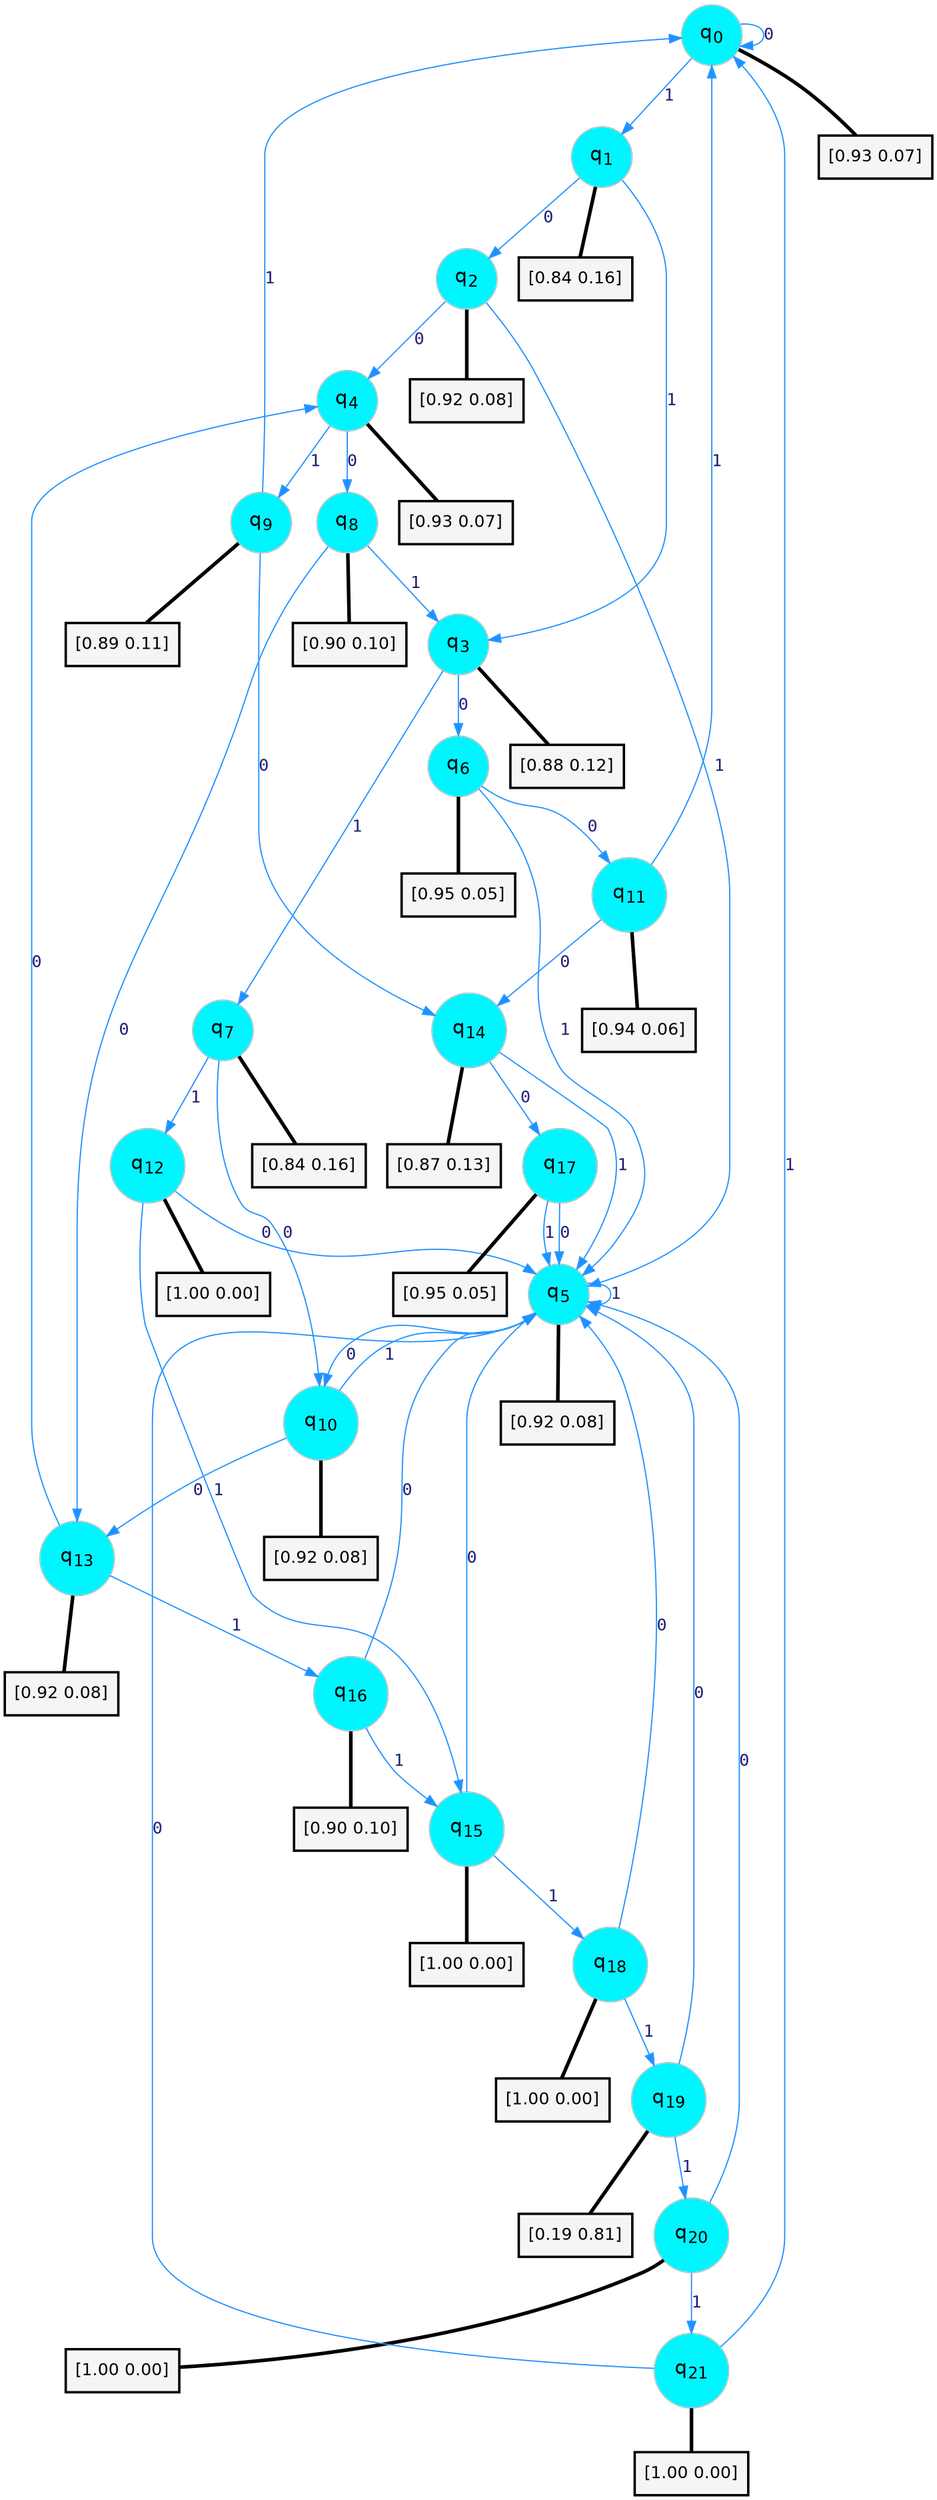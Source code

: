 digraph G {
graph [
bgcolor=transparent, dpi=300, rankdir=TD, size="40,25"];
node [
color=gray, fillcolor=turquoise1, fontcolor=black, fontname=Helvetica, fontsize=16, fontweight=bold, shape=circle, style=filled];
edge [
arrowsize=1, color=dodgerblue1, fontcolor=midnightblue, fontname=courier, fontweight=bold, penwidth=1, style=solid, weight=20];
0[label=<q<SUB>0</SUB>>];
1[label=<q<SUB>1</SUB>>];
2[label=<q<SUB>2</SUB>>];
3[label=<q<SUB>3</SUB>>];
4[label=<q<SUB>4</SUB>>];
5[label=<q<SUB>5</SUB>>];
6[label=<q<SUB>6</SUB>>];
7[label=<q<SUB>7</SUB>>];
8[label=<q<SUB>8</SUB>>];
9[label=<q<SUB>9</SUB>>];
10[label=<q<SUB>10</SUB>>];
11[label=<q<SUB>11</SUB>>];
12[label=<q<SUB>12</SUB>>];
13[label=<q<SUB>13</SUB>>];
14[label=<q<SUB>14</SUB>>];
15[label=<q<SUB>15</SUB>>];
16[label=<q<SUB>16</SUB>>];
17[label=<q<SUB>17</SUB>>];
18[label=<q<SUB>18</SUB>>];
19[label=<q<SUB>19</SUB>>];
20[label=<q<SUB>20</SUB>>];
21[label=<q<SUB>21</SUB>>];
22[label="[0.93 0.07]", shape=box,fontcolor=black, fontname=Helvetica, fontsize=14, penwidth=2, fillcolor=whitesmoke,color=black];
23[label="[0.84 0.16]", shape=box,fontcolor=black, fontname=Helvetica, fontsize=14, penwidth=2, fillcolor=whitesmoke,color=black];
24[label="[0.92 0.08]", shape=box,fontcolor=black, fontname=Helvetica, fontsize=14, penwidth=2, fillcolor=whitesmoke,color=black];
25[label="[0.88 0.12]", shape=box,fontcolor=black, fontname=Helvetica, fontsize=14, penwidth=2, fillcolor=whitesmoke,color=black];
26[label="[0.93 0.07]", shape=box,fontcolor=black, fontname=Helvetica, fontsize=14, penwidth=2, fillcolor=whitesmoke,color=black];
27[label="[0.92 0.08]", shape=box,fontcolor=black, fontname=Helvetica, fontsize=14, penwidth=2, fillcolor=whitesmoke,color=black];
28[label="[0.95 0.05]", shape=box,fontcolor=black, fontname=Helvetica, fontsize=14, penwidth=2, fillcolor=whitesmoke,color=black];
29[label="[0.84 0.16]", shape=box,fontcolor=black, fontname=Helvetica, fontsize=14, penwidth=2, fillcolor=whitesmoke,color=black];
30[label="[0.90 0.10]", shape=box,fontcolor=black, fontname=Helvetica, fontsize=14, penwidth=2, fillcolor=whitesmoke,color=black];
31[label="[0.89 0.11]", shape=box,fontcolor=black, fontname=Helvetica, fontsize=14, penwidth=2, fillcolor=whitesmoke,color=black];
32[label="[0.92 0.08]", shape=box,fontcolor=black, fontname=Helvetica, fontsize=14, penwidth=2, fillcolor=whitesmoke,color=black];
33[label="[0.94 0.06]", shape=box,fontcolor=black, fontname=Helvetica, fontsize=14, penwidth=2, fillcolor=whitesmoke,color=black];
34[label="[1.00 0.00]", shape=box,fontcolor=black, fontname=Helvetica, fontsize=14, penwidth=2, fillcolor=whitesmoke,color=black];
35[label="[0.92 0.08]", shape=box,fontcolor=black, fontname=Helvetica, fontsize=14, penwidth=2, fillcolor=whitesmoke,color=black];
36[label="[0.87 0.13]", shape=box,fontcolor=black, fontname=Helvetica, fontsize=14, penwidth=2, fillcolor=whitesmoke,color=black];
37[label="[1.00 0.00]", shape=box,fontcolor=black, fontname=Helvetica, fontsize=14, penwidth=2, fillcolor=whitesmoke,color=black];
38[label="[0.90 0.10]", shape=box,fontcolor=black, fontname=Helvetica, fontsize=14, penwidth=2, fillcolor=whitesmoke,color=black];
39[label="[0.95 0.05]", shape=box,fontcolor=black, fontname=Helvetica, fontsize=14, penwidth=2, fillcolor=whitesmoke,color=black];
40[label="[1.00 0.00]", shape=box,fontcolor=black, fontname=Helvetica, fontsize=14, penwidth=2, fillcolor=whitesmoke,color=black];
41[label="[0.19 0.81]", shape=box,fontcolor=black, fontname=Helvetica, fontsize=14, penwidth=2, fillcolor=whitesmoke,color=black];
42[label="[1.00 0.00]", shape=box,fontcolor=black, fontname=Helvetica, fontsize=14, penwidth=2, fillcolor=whitesmoke,color=black];
43[label="[1.00 0.00]", shape=box,fontcolor=black, fontname=Helvetica, fontsize=14, penwidth=2, fillcolor=whitesmoke,color=black];
0->0 [label=0];
0->1 [label=1];
0->22 [arrowhead=none, penwidth=3,color=black];
1->2 [label=0];
1->3 [label=1];
1->23 [arrowhead=none, penwidth=3,color=black];
2->4 [label=0];
2->5 [label=1];
2->24 [arrowhead=none, penwidth=3,color=black];
3->6 [label=0];
3->7 [label=1];
3->25 [arrowhead=none, penwidth=3,color=black];
4->8 [label=0];
4->9 [label=1];
4->26 [arrowhead=none, penwidth=3,color=black];
5->10 [label=0];
5->5 [label=1];
5->27 [arrowhead=none, penwidth=3,color=black];
6->11 [label=0];
6->5 [label=1];
6->28 [arrowhead=none, penwidth=3,color=black];
7->10 [label=0];
7->12 [label=1];
7->29 [arrowhead=none, penwidth=3,color=black];
8->13 [label=0];
8->3 [label=1];
8->30 [arrowhead=none, penwidth=3,color=black];
9->14 [label=0];
9->0 [label=1];
9->31 [arrowhead=none, penwidth=3,color=black];
10->13 [label=0];
10->5 [label=1];
10->32 [arrowhead=none, penwidth=3,color=black];
11->14 [label=0];
11->0 [label=1];
11->33 [arrowhead=none, penwidth=3,color=black];
12->5 [label=0];
12->15 [label=1];
12->34 [arrowhead=none, penwidth=3,color=black];
13->4 [label=0];
13->16 [label=1];
13->35 [arrowhead=none, penwidth=3,color=black];
14->17 [label=0];
14->5 [label=1];
14->36 [arrowhead=none, penwidth=3,color=black];
15->5 [label=0];
15->18 [label=1];
15->37 [arrowhead=none, penwidth=3,color=black];
16->5 [label=0];
16->15 [label=1];
16->38 [arrowhead=none, penwidth=3,color=black];
17->5 [label=0];
17->5 [label=1];
17->39 [arrowhead=none, penwidth=3,color=black];
18->5 [label=0];
18->19 [label=1];
18->40 [arrowhead=none, penwidth=3,color=black];
19->5 [label=0];
19->20 [label=1];
19->41 [arrowhead=none, penwidth=3,color=black];
20->5 [label=0];
20->21 [label=1];
20->42 [arrowhead=none, penwidth=3,color=black];
21->5 [label=0];
21->0 [label=1];
21->43 [arrowhead=none, penwidth=3,color=black];
}
